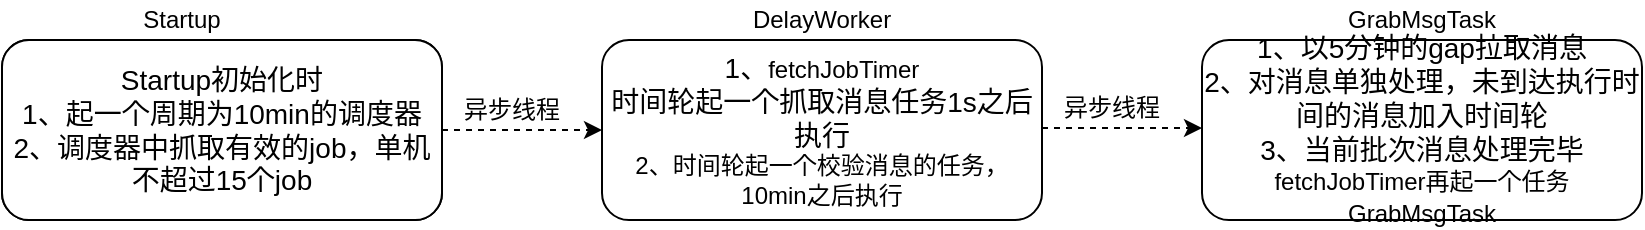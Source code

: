 <mxfile version="11.0.7" type="github"><diagram id="w6gmpQp4s5-GesOK4cTy" name="Page-1"><mxGraphModel dx="1422" dy="884" grid="1" gridSize="10" guides="1" tooltips="1" connect="1" arrows="1" fold="1" page="1" pageScale="1" pageWidth="827" pageHeight="1169" math="0" shadow="0"><root><mxCell id="0"/><mxCell id="1" parent="0"/><mxCell id="S_Ak6j_necYLKYbLO8QL-1" value="&lt;font style=&quot;font-size: 14px&quot;&gt;Startup初始化时&lt;br&gt;1、起一个周期为10min的调度器&lt;br&gt;2、调度器中抓取有效的job，单机不超过15个job&lt;/font&gt;" style="rounded=1;whiteSpace=wrap;html=1;" vertex="1" parent="1"><mxGeometry x="80" y="110" width="220" height="90" as="geometry"/></mxCell><mxCell id="S_Ak6j_necYLKYbLO8QL-5" style="edgeStyle=orthogonalEdgeStyle;rounded=0;orthogonalLoop=1;jettySize=auto;html=1;exitX=1;exitY=0.5;exitDx=0;exitDy=0;entryX=0;entryY=0.5;entryDx=0;entryDy=0;dashed=1;" edge="1" parent="1" source="S_Ak6j_necYLKYbLO8QL-2" target="S_Ak6j_necYLKYbLO8QL-3"><mxGeometry relative="1" as="geometry"/></mxCell><mxCell id="S_Ak6j_necYLKYbLO8QL-2" value="&lt;font style=&quot;font-size: 14px&quot;&gt;Startup初始化时&lt;br&gt;1、起一个周期为10min的调度器&lt;br&gt;2、调度器中抓取有效的job，单机不超过15个job&lt;/font&gt;" style="rounded=1;whiteSpace=wrap;html=1;" vertex="1" parent="1"><mxGeometry x="80" y="110" width="220" height="90" as="geometry"/></mxCell><mxCell id="S_Ak6j_necYLKYbLO8QL-3" value="&lt;span style=&quot;font-size: 14px&quot;&gt;1、&lt;/span&gt;fetchJobTimer&lt;span style=&quot;font-size: 14px&quot;&gt;&lt;br&gt;时间轮起一个抓取消息任务1s之后执行&lt;br&gt;&lt;/span&gt;2、时间轮起一个校验消息的任务，10min之后执行" style="rounded=1;whiteSpace=wrap;html=1;" vertex="1" parent="1"><mxGeometry x="380" y="110" width="220" height="90" as="geometry"/></mxCell><mxCell id="S_Ak6j_necYLKYbLO8QL-4" value="Startup" style="text;html=1;strokeColor=none;fillColor=none;align=center;verticalAlign=middle;whiteSpace=wrap;rounded=0;" vertex="1" parent="1"><mxGeometry x="150" y="90" width="40" height="20" as="geometry"/></mxCell><mxCell id="S_Ak6j_necYLKYbLO8QL-6" value="DelayWorker" style="text;html=1;strokeColor=none;fillColor=none;align=center;verticalAlign=middle;whiteSpace=wrap;rounded=0;" vertex="1" parent="1"><mxGeometry x="470" y="90" width="40" height="20" as="geometry"/></mxCell><mxCell id="S_Ak6j_necYLKYbLO8QL-7" value="异步线程" style="text;html=1;strokeColor=none;fillColor=none;align=center;verticalAlign=middle;whiteSpace=wrap;rounded=0;" vertex="1" parent="1"><mxGeometry x="310" y="135" width="50" height="20" as="geometry"/></mxCell><mxCell id="S_Ak6j_necYLKYbLO8QL-9" value="&lt;span style=&quot;font-size: 14px&quot;&gt;1、以5分钟的gap拉取消息&lt;br&gt;2、对消息单独处理，未到达执行时间的消息加入时间轮&lt;br&gt;3、当前批次消息处理完毕&lt;/span&gt;fetchJobTimer再起一个任务GrabMsgTask&lt;span style=&quot;font-size: 14px&quot;&gt;&lt;br&gt;&lt;/span&gt;" style="rounded=1;whiteSpace=wrap;html=1;" vertex="1" parent="1"><mxGeometry x="680" y="110" width="220" height="90" as="geometry"/></mxCell><mxCell id="S_Ak6j_necYLKYbLO8QL-10" value="GrabMsgTask" style="text;html=1;strokeColor=none;fillColor=none;align=center;verticalAlign=middle;whiteSpace=wrap;rounded=0;" vertex="1" parent="1"><mxGeometry x="770" y="90" width="40" height="20" as="geometry"/></mxCell><mxCell id="S_Ak6j_necYLKYbLO8QL-11" style="edgeStyle=orthogonalEdgeStyle;rounded=0;orthogonalLoop=1;jettySize=auto;html=1;exitX=1;exitY=0.5;exitDx=0;exitDy=0;entryX=0;entryY=0.5;entryDx=0;entryDy=0;dashed=1;" edge="1" parent="1"><mxGeometry relative="1" as="geometry"><mxPoint x="600" y="154" as="sourcePoint"/><mxPoint x="680" y="154" as="targetPoint"/></mxGeometry></mxCell><mxCell id="S_Ak6j_necYLKYbLO8QL-12" value="异步线程" style="text;html=1;strokeColor=none;fillColor=none;align=center;verticalAlign=middle;whiteSpace=wrap;rounded=0;" vertex="1" parent="1"><mxGeometry x="610" y="134" width="50" height="20" as="geometry"/></mxCell></root></mxGraphModel></diagram></mxfile>